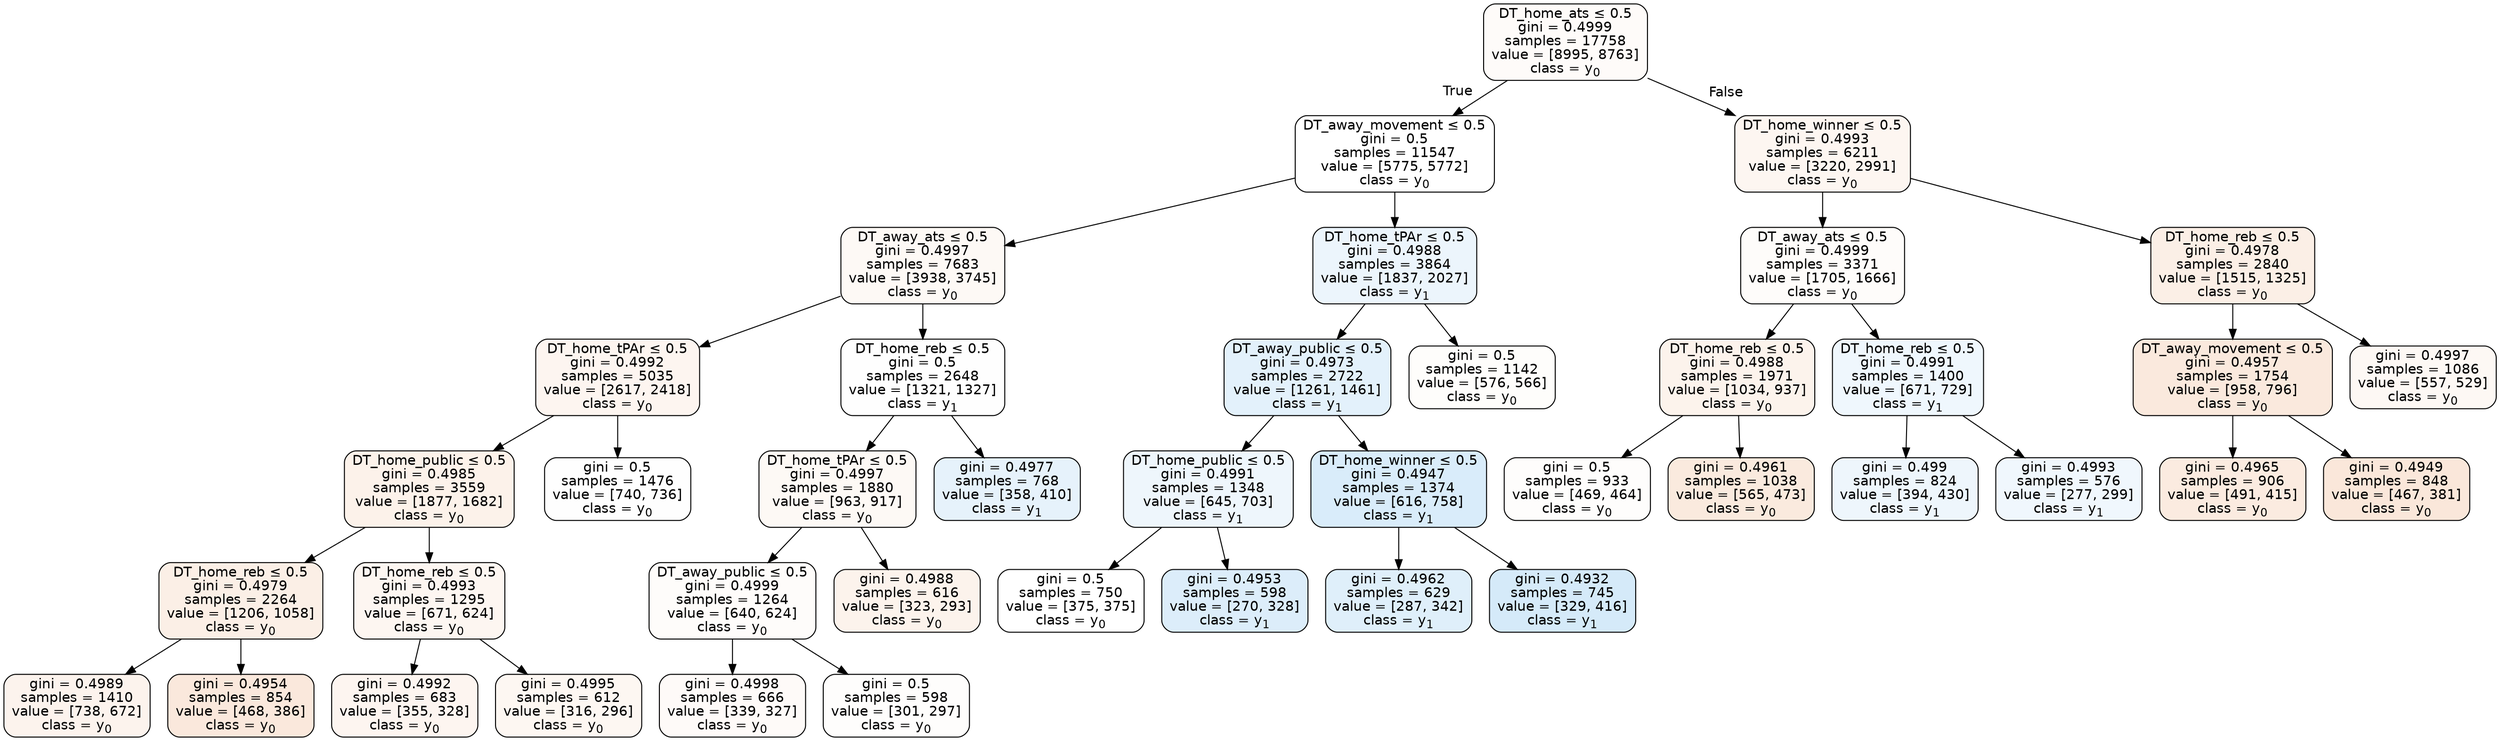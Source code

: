 digraph Tree {
node [shape=box, style="filled, rounded", color="black", fontname=helvetica] ;
edge [fontname=helvetica] ;
0 [label=<DT_home_ats &le; 0.5<br/>gini = 0.4999<br/>samples = 17758<br/>value = [8995, 8763]<br/>class = y<SUB>0</SUB>>, fillcolor="#e5813907"] ;
1 [label=<DT_away_movement &le; 0.5<br/>gini = 0.5<br/>samples = 11547<br/>value = [5775, 5772]<br/>class = y<SUB>0</SUB>>, fillcolor="#e5813900"] ;
0 -> 1 [labeldistance=2.5, labelangle=45, headlabel="True"] ;
2 [label=<DT_away_ats &le; 0.5<br/>gini = 0.4997<br/>samples = 7683<br/>value = [3938, 3745]<br/>class = y<SUB>0</SUB>>, fillcolor="#e581390c"] ;
1 -> 2 ;
3 [label=<DT_home_tPAr &le; 0.5<br/>gini = 0.4992<br/>samples = 5035<br/>value = [2617, 2418]<br/>class = y<SUB>0</SUB>>, fillcolor="#e5813913"] ;
2 -> 3 ;
4 [label=<DT_home_public &le; 0.5<br/>gini = 0.4985<br/>samples = 3559<br/>value = [1877, 1682]<br/>class = y<SUB>0</SUB>>, fillcolor="#e581391a"] ;
3 -> 4 ;
5 [label=<DT_home_reb &le; 0.5<br/>gini = 0.4979<br/>samples = 2264<br/>value = [1206, 1058]<br/>class = y<SUB>0</SUB>>, fillcolor="#e581391f"] ;
4 -> 5 ;
6 [label=<gini = 0.4989<br/>samples = 1410<br/>value = [738, 672]<br/>class = y<SUB>0</SUB>>, fillcolor="#e5813917"] ;
5 -> 6 ;
7 [label=<gini = 0.4954<br/>samples = 854<br/>value = [468, 386]<br/>class = y<SUB>0</SUB>>, fillcolor="#e581392d"] ;
5 -> 7 ;
8 [label=<DT_home_reb &le; 0.5<br/>gini = 0.4993<br/>samples = 1295<br/>value = [671, 624]<br/>class = y<SUB>0</SUB>>, fillcolor="#e5813912"] ;
4 -> 8 ;
9 [label=<gini = 0.4992<br/>samples = 683<br/>value = [355, 328]<br/>class = y<SUB>0</SUB>>, fillcolor="#e5813913"] ;
8 -> 9 ;
10 [label=<gini = 0.4995<br/>samples = 612<br/>value = [316, 296]<br/>class = y<SUB>0</SUB>>, fillcolor="#e5813910"] ;
8 -> 10 ;
11 [label=<gini = 0.5<br/>samples = 1476<br/>value = [740, 736]<br/>class = y<SUB>0</SUB>>, fillcolor="#e5813901"] ;
3 -> 11 ;
12 [label=<DT_home_reb &le; 0.5<br/>gini = 0.5<br/>samples = 2648<br/>value = [1321, 1327]<br/>class = y<SUB>1</SUB>>, fillcolor="#399de501"] ;
2 -> 12 ;
13 [label=<DT_home_tPAr &le; 0.5<br/>gini = 0.4997<br/>samples = 1880<br/>value = [963, 917]<br/>class = y<SUB>0</SUB>>, fillcolor="#e581390c"] ;
12 -> 13 ;
14 [label=<DT_away_public &le; 0.5<br/>gini = 0.4999<br/>samples = 1264<br/>value = [640, 624]<br/>class = y<SUB>0</SUB>>, fillcolor="#e5813906"] ;
13 -> 14 ;
15 [label=<gini = 0.4998<br/>samples = 666<br/>value = [339, 327]<br/>class = y<SUB>0</SUB>>, fillcolor="#e5813909"] ;
14 -> 15 ;
16 [label=<gini = 0.5<br/>samples = 598<br/>value = [301, 297]<br/>class = y<SUB>0</SUB>>, fillcolor="#e5813903"] ;
14 -> 16 ;
17 [label=<gini = 0.4988<br/>samples = 616<br/>value = [323, 293]<br/>class = y<SUB>0</SUB>>, fillcolor="#e5813918"] ;
13 -> 17 ;
18 [label=<gini = 0.4977<br/>samples = 768<br/>value = [358, 410]<br/>class = y<SUB>1</SUB>>, fillcolor="#399de520"] ;
12 -> 18 ;
19 [label=<DT_home_tPAr &le; 0.5<br/>gini = 0.4988<br/>samples = 3864<br/>value = [1837, 2027]<br/>class = y<SUB>1</SUB>>, fillcolor="#399de518"] ;
1 -> 19 ;
20 [label=<DT_away_public &le; 0.5<br/>gini = 0.4973<br/>samples = 2722<br/>value = [1261, 1461]<br/>class = y<SUB>1</SUB>>, fillcolor="#399de523"] ;
19 -> 20 ;
21 [label=<DT_home_public &le; 0.5<br/>gini = 0.4991<br/>samples = 1348<br/>value = [645, 703]<br/>class = y<SUB>1</SUB>>, fillcolor="#399de515"] ;
20 -> 21 ;
22 [label=<gini = 0.5<br/>samples = 750<br/>value = [375, 375]<br/>class = y<SUB>0</SUB>>, fillcolor="#e5813900"] ;
21 -> 22 ;
23 [label=<gini = 0.4953<br/>samples = 598<br/>value = [270, 328]<br/>class = y<SUB>1</SUB>>, fillcolor="#399de52d"] ;
21 -> 23 ;
24 [label=<DT_home_winner &le; 0.5<br/>gini = 0.4947<br/>samples = 1374<br/>value = [616, 758]<br/>class = y<SUB>1</SUB>>, fillcolor="#399de530"] ;
20 -> 24 ;
25 [label=<gini = 0.4962<br/>samples = 629<br/>value = [287, 342]<br/>class = y<SUB>1</SUB>>, fillcolor="#399de529"] ;
24 -> 25 ;
26 [label=<gini = 0.4932<br/>samples = 745<br/>value = [329, 416]<br/>class = y<SUB>1</SUB>>, fillcolor="#399de535"] ;
24 -> 26 ;
27 [label=<gini = 0.5<br/>samples = 1142<br/>value = [576, 566]<br/>class = y<SUB>0</SUB>>, fillcolor="#e5813904"] ;
19 -> 27 ;
28 [label=<DT_home_winner &le; 0.5<br/>gini = 0.4993<br/>samples = 6211<br/>value = [3220, 2991]<br/>class = y<SUB>0</SUB>>, fillcolor="#e5813912"] ;
0 -> 28 [labeldistance=2.5, labelangle=-45, headlabel="False"] ;
29 [label=<DT_away_ats &le; 0.5<br/>gini = 0.4999<br/>samples = 3371<br/>value = [1705, 1666]<br/>class = y<SUB>0</SUB>>, fillcolor="#e5813906"] ;
28 -> 29 ;
30 [label=<DT_home_reb &le; 0.5<br/>gini = 0.4988<br/>samples = 1971<br/>value = [1034, 937]<br/>class = y<SUB>0</SUB>>, fillcolor="#e5813918"] ;
29 -> 30 ;
31 [label=<gini = 0.5<br/>samples = 933<br/>value = [469, 464]<br/>class = y<SUB>0</SUB>>, fillcolor="#e5813903"] ;
30 -> 31 ;
32 [label=<gini = 0.4961<br/>samples = 1038<br/>value = [565, 473]<br/>class = y<SUB>0</SUB>>, fillcolor="#e581392a"] ;
30 -> 32 ;
33 [label=<DT_home_reb &le; 0.5<br/>gini = 0.4991<br/>samples = 1400<br/>value = [671, 729]<br/>class = y<SUB>1</SUB>>, fillcolor="#399de514"] ;
29 -> 33 ;
34 [label=<gini = 0.499<br/>samples = 824<br/>value = [394, 430]<br/>class = y<SUB>1</SUB>>, fillcolor="#399de515"] ;
33 -> 34 ;
35 [label=<gini = 0.4993<br/>samples = 576<br/>value = [277, 299]<br/>class = y<SUB>1</SUB>>, fillcolor="#399de513"] ;
33 -> 35 ;
36 [label=<DT_home_reb &le; 0.5<br/>gini = 0.4978<br/>samples = 2840<br/>value = [1515, 1325]<br/>class = y<SUB>0</SUB>>, fillcolor="#e5813920"] ;
28 -> 36 ;
37 [label=<DT_away_movement &le; 0.5<br/>gini = 0.4957<br/>samples = 1754<br/>value = [958, 796]<br/>class = y<SUB>0</SUB>>, fillcolor="#e581392b"] ;
36 -> 37 ;
38 [label=<gini = 0.4965<br/>samples = 906<br/>value = [491, 415]<br/>class = y<SUB>0</SUB>>, fillcolor="#e5813927"] ;
37 -> 38 ;
39 [label=<gini = 0.4949<br/>samples = 848<br/>value = [467, 381]<br/>class = y<SUB>0</SUB>>, fillcolor="#e581392f"] ;
37 -> 39 ;
40 [label=<gini = 0.4997<br/>samples = 1086<br/>value = [557, 529]<br/>class = y<SUB>0</SUB>>, fillcolor="#e581390d"] ;
36 -> 40 ;
}